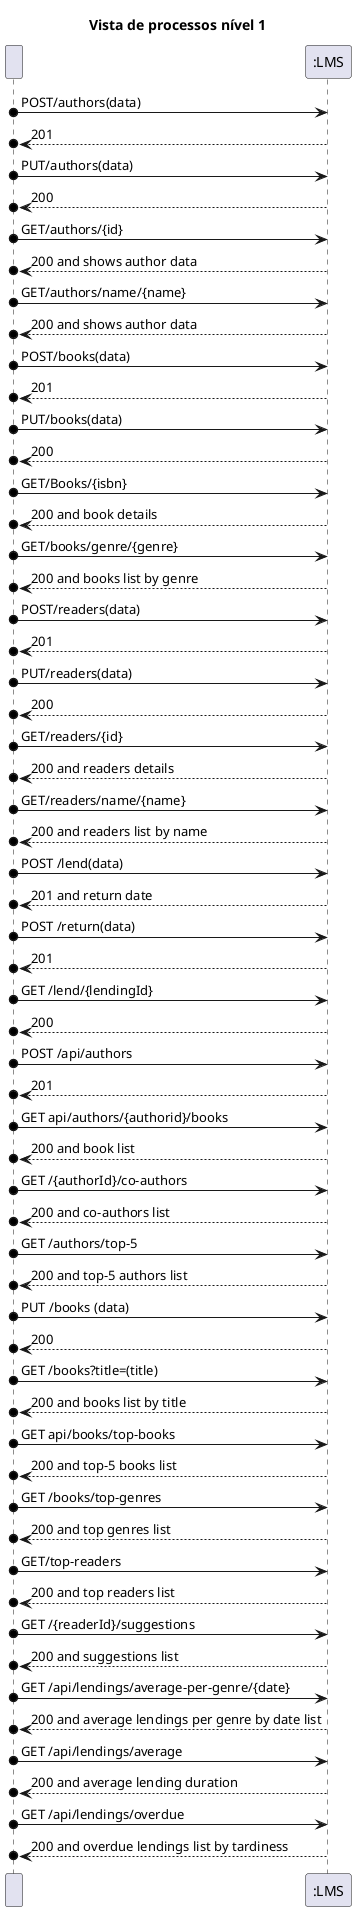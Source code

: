 @startuml
 'https://plantuml.com/class-diagram

hide circle
skinparam classAttributeIconSize 0
title Vista de processos nível 1

participant " " as Anonymous
participant ":LMS" as System

Anonymous o-> System: POST/authors(data)
System -->o Anonymous: 201

Anonymous o-> System: PUT/authors(data)
System -->o Anonymous: 200

Anonymous o-> System: GET/authors/{id}
System -->o Anonymous: 200 and shows author data

Anonymous o-> System: GET/authors/name/{name}
System -->o Anonymous: 200 and shows author data

Anonymous o-> System: POST/books(data)
System -->o Anonymous: 201

Anonymous o-> System: PUT/books(data)
System -->o Anonymous: 200

Anonymous o-> System: GET/Books/{isbn}
System -->o Anonymous: 200 and book details

Anonymous o-> System: GET/books/genre/{genre}
System -->o Anonymous: 200 and books list by genre

Anonymous o-> System: POST/readers(data)
System -->o Anonymous: 201

Anonymous o-> System: PUT/readers(data)
System -->o Anonymous: 200

Anonymous o-> System: GET/readers/{id}
System -->o Anonymous: 200 and readers details

Anonymous o-> System: GET/readers/name/{name}
System -->o Anonymous: 200 and readers list by name

Anonymous o-> System: POST /lend(data)
System -->o Anonymous: 201 and return date

Anonymous o-> System: POST /return(data)
System -->o Anonymous: 201

Anonymous o-> System: GET /lend/{lendingId}
System -->o Anonymous: 200

Anonymous o-> System: POST /api/authors
System -->o Anonymous: 201

Anonymous o-> System: GET api/authors/{authorid}/books
System -->o Anonymous: 200 and book list

Anonymous o-> System: GET /{authorId}/co-authors
System -->o Anonymous: 200 and co-authors list

Anonymous o-> System: GET /authors/top-5
System -->o Anonymous: 200 and top-5 authors list

Anonymous o-> System: PUT /books (data)
System -->o Anonymous: 200

Anonymous o-> System: GET /books?title=(title)
System -->o Anonymous: 200 and books list by title

Anonymous o-> System: GET api/books/top-books
System -->o Anonymous: 200 and top-5 books list

Anonymous o-> System: GET /books/top-genres
System -->o Anonymous: 200 and top genres list

Anonymous o-> System: GET/top-readers
System -->o Anonymous: 200 and top readers list

Anonymous o-> System: GET /{readerId}/suggestions
System -->o Anonymous: 200 and suggestions list

Anonymous o-> System: GET /api/lendings/average-per-genre/{date}
System -->o Anonymous: 200 and average lendings per genre by date list

Anonymous o-> System: GET /api/lendings/average
System -->o Anonymous: 200 and average lending duration

Anonymous o-> System: GET /api/lendings/overdue
System -->o Anonymous: 200 and overdue lendings list by tardiness

@enduml